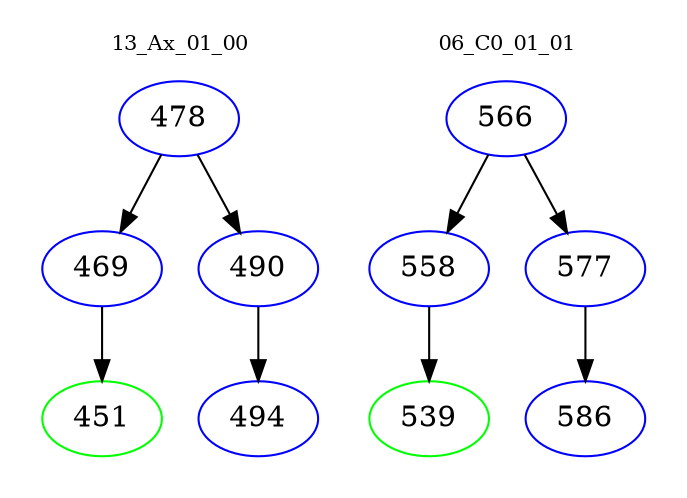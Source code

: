 digraph{
subgraph cluster_0 {
color = white
label = "13_Ax_01_00";
fontsize=10;
T0_478 [label="478", color="blue"]
T0_478 -> T0_469 [color="black"]
T0_469 [label="469", color="blue"]
T0_469 -> T0_451 [color="black"]
T0_451 [label="451", color="green"]
T0_478 -> T0_490 [color="black"]
T0_490 [label="490", color="blue"]
T0_490 -> T0_494 [color="black"]
T0_494 [label="494", color="blue"]
}
subgraph cluster_1 {
color = white
label = "06_C0_01_01";
fontsize=10;
T1_566 [label="566", color="blue"]
T1_566 -> T1_558 [color="black"]
T1_558 [label="558", color="blue"]
T1_558 -> T1_539 [color="black"]
T1_539 [label="539", color="green"]
T1_566 -> T1_577 [color="black"]
T1_577 [label="577", color="blue"]
T1_577 -> T1_586 [color="black"]
T1_586 [label="586", color="blue"]
}
}
